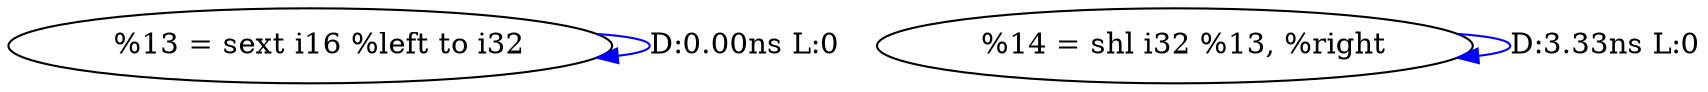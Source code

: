 digraph {
Node0x2b715a0[label="  %13 = sext i16 %left to i32"];
Node0x2b715a0 -> Node0x2b715a0[label="D:0.00ns L:0",color=blue];
Node0x2b71680[label="  %14 = shl i32 %13, %right"];
Node0x2b71680 -> Node0x2b71680[label="D:3.33ns L:0",color=blue];
}
